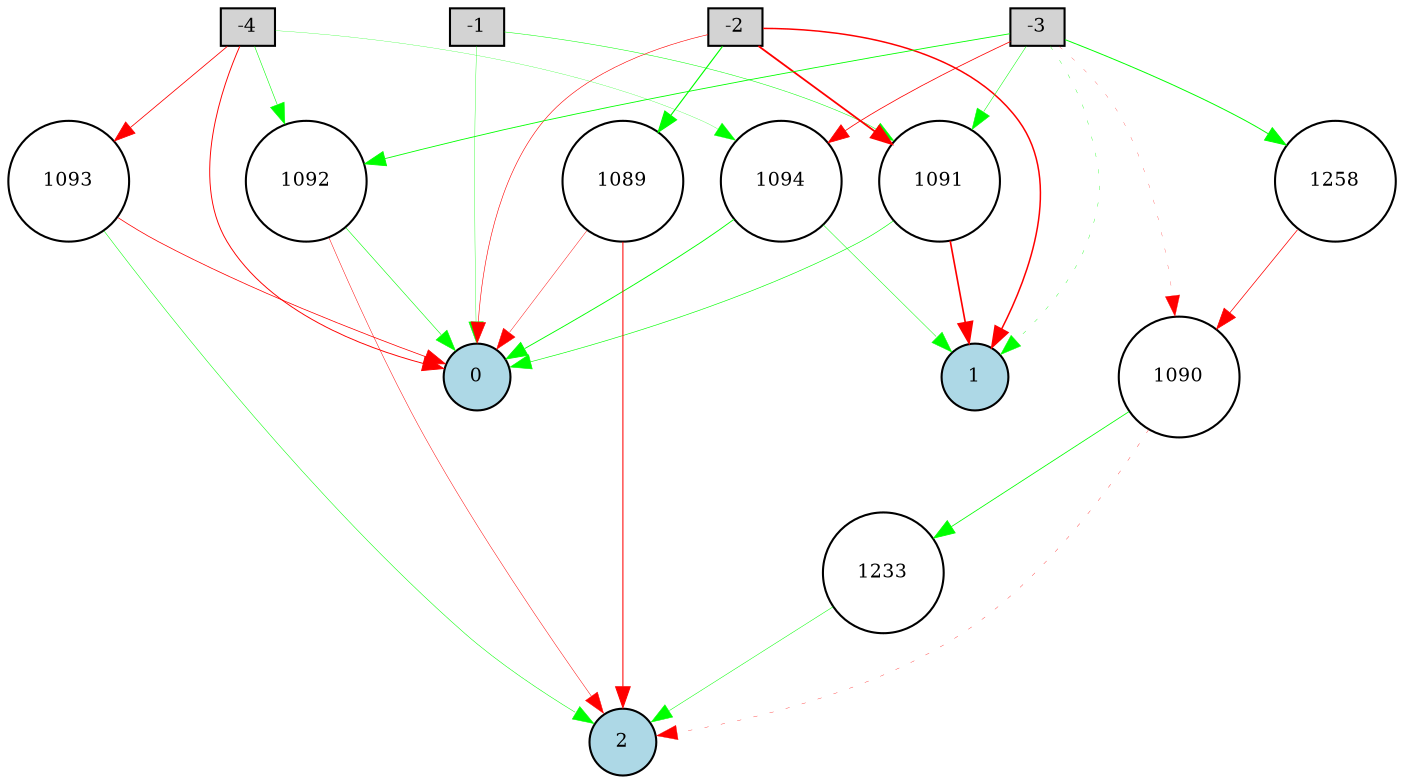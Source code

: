 digraph {
	node [fontsize=9 height=0.2 shape=circle width=0.2]
	-1 [fillcolor=lightgray shape=box style=filled]
	-2 [fillcolor=lightgray shape=box style=filled]
	-3 [fillcolor=lightgray shape=box style=filled]
	-4 [fillcolor=lightgray shape=box style=filled]
	0 [fillcolor=lightblue style=filled]
	1 [fillcolor=lightblue style=filled]
	2 [fillcolor=lightblue style=filled]
	1091 [fillcolor=white style=filled]
	1092 [fillcolor=white style=filled]
	1093 [fillcolor=white style=filled]
	1094 [fillcolor=white style=filled]
	1089 [fillcolor=white style=filled]
	1090 [fillcolor=white style=filled]
	1258 [fillcolor=white style=filled]
	1233 [fillcolor=white style=filled]
	-4 -> 1093 [color=red penwidth=0.38850267465441113 style=solid]
	-3 -> 1094 [color=red penwidth=0.37553364396117517 style=solid]
	-1 -> 0 [color=green penwidth=0.17033852694815738 style=solid]
	1091 -> 0 [color=green penwidth=0.29831010952379766 style=solid]
	1092 -> 0 [color=green penwidth=0.2767828440422103 style=solid]
	-3 -> 1091 [color=green penwidth=0.2430958863321517 style=solid]
	1094 -> 0 [color=green penwidth=0.4337837696799486 style=solid]
	-3 -> 1 [color=green penwidth=0.16201688372161693 style=dotted]
	-4 -> 0 [color=red penwidth=0.4519771459352997 style=solid]
	1092 -> 2 [color=red penwidth=0.229134617454826 style=solid]
	1089 -> 0 [color=red penwidth=0.21047512266206408 style=solid]
	-4 -> 1094 [color=green penwidth=0.1311558184755344 style=solid]
	1090 -> 1233 [color=green penwidth=0.38461926948431624 style=solid]
	-2 -> 0 [color=red penwidth=0.28193790598304264 style=solid]
	1089 -> 2 [color=red penwidth=0.49507910826020096 style=solid]
	-2 -> 1 [color=red penwidth=0.7213542817958102 style=solid]
	-4 -> 1092 [color=green penwidth=0.27115952991235426 style=solid]
	-2 -> 1091 [color=red penwidth=0.8695370355661053 style=solid]
	1094 -> 1 [color=green penwidth=0.2394873679491318 style=solid]
	1091 -> 1 [color=red penwidth=0.7964848668593955 style=solid]
	-3 -> 1258 [color=green penwidth=0.46260036949150507 style=solid]
	1233 -> 2 [color=green penwidth=0.23827224508389439 style=solid]
	-1 -> 1091 [color=green penwidth=0.23878791063004998 style=solid]
	-2 -> 1089 [color=green penwidth=0.5532469661188092 style=solid]
	-3 -> 1090 [color=red penwidth=0.119125230876893 style=dotted]
	1093 -> 0 [color=red penwidth=0.35950994653725044 style=solid]
	1090 -> 2 [color=red penwidth=0.15638918625334322 style=dotted]
	-3 -> 1092 [color=green penwidth=0.41115160692394215 style=solid]
	1258 -> 1090 [color=red penwidth=0.3512277376362358 style=solid]
	1093 -> 2 [color=green penwidth=0.2511903068448878 style=solid]
}
